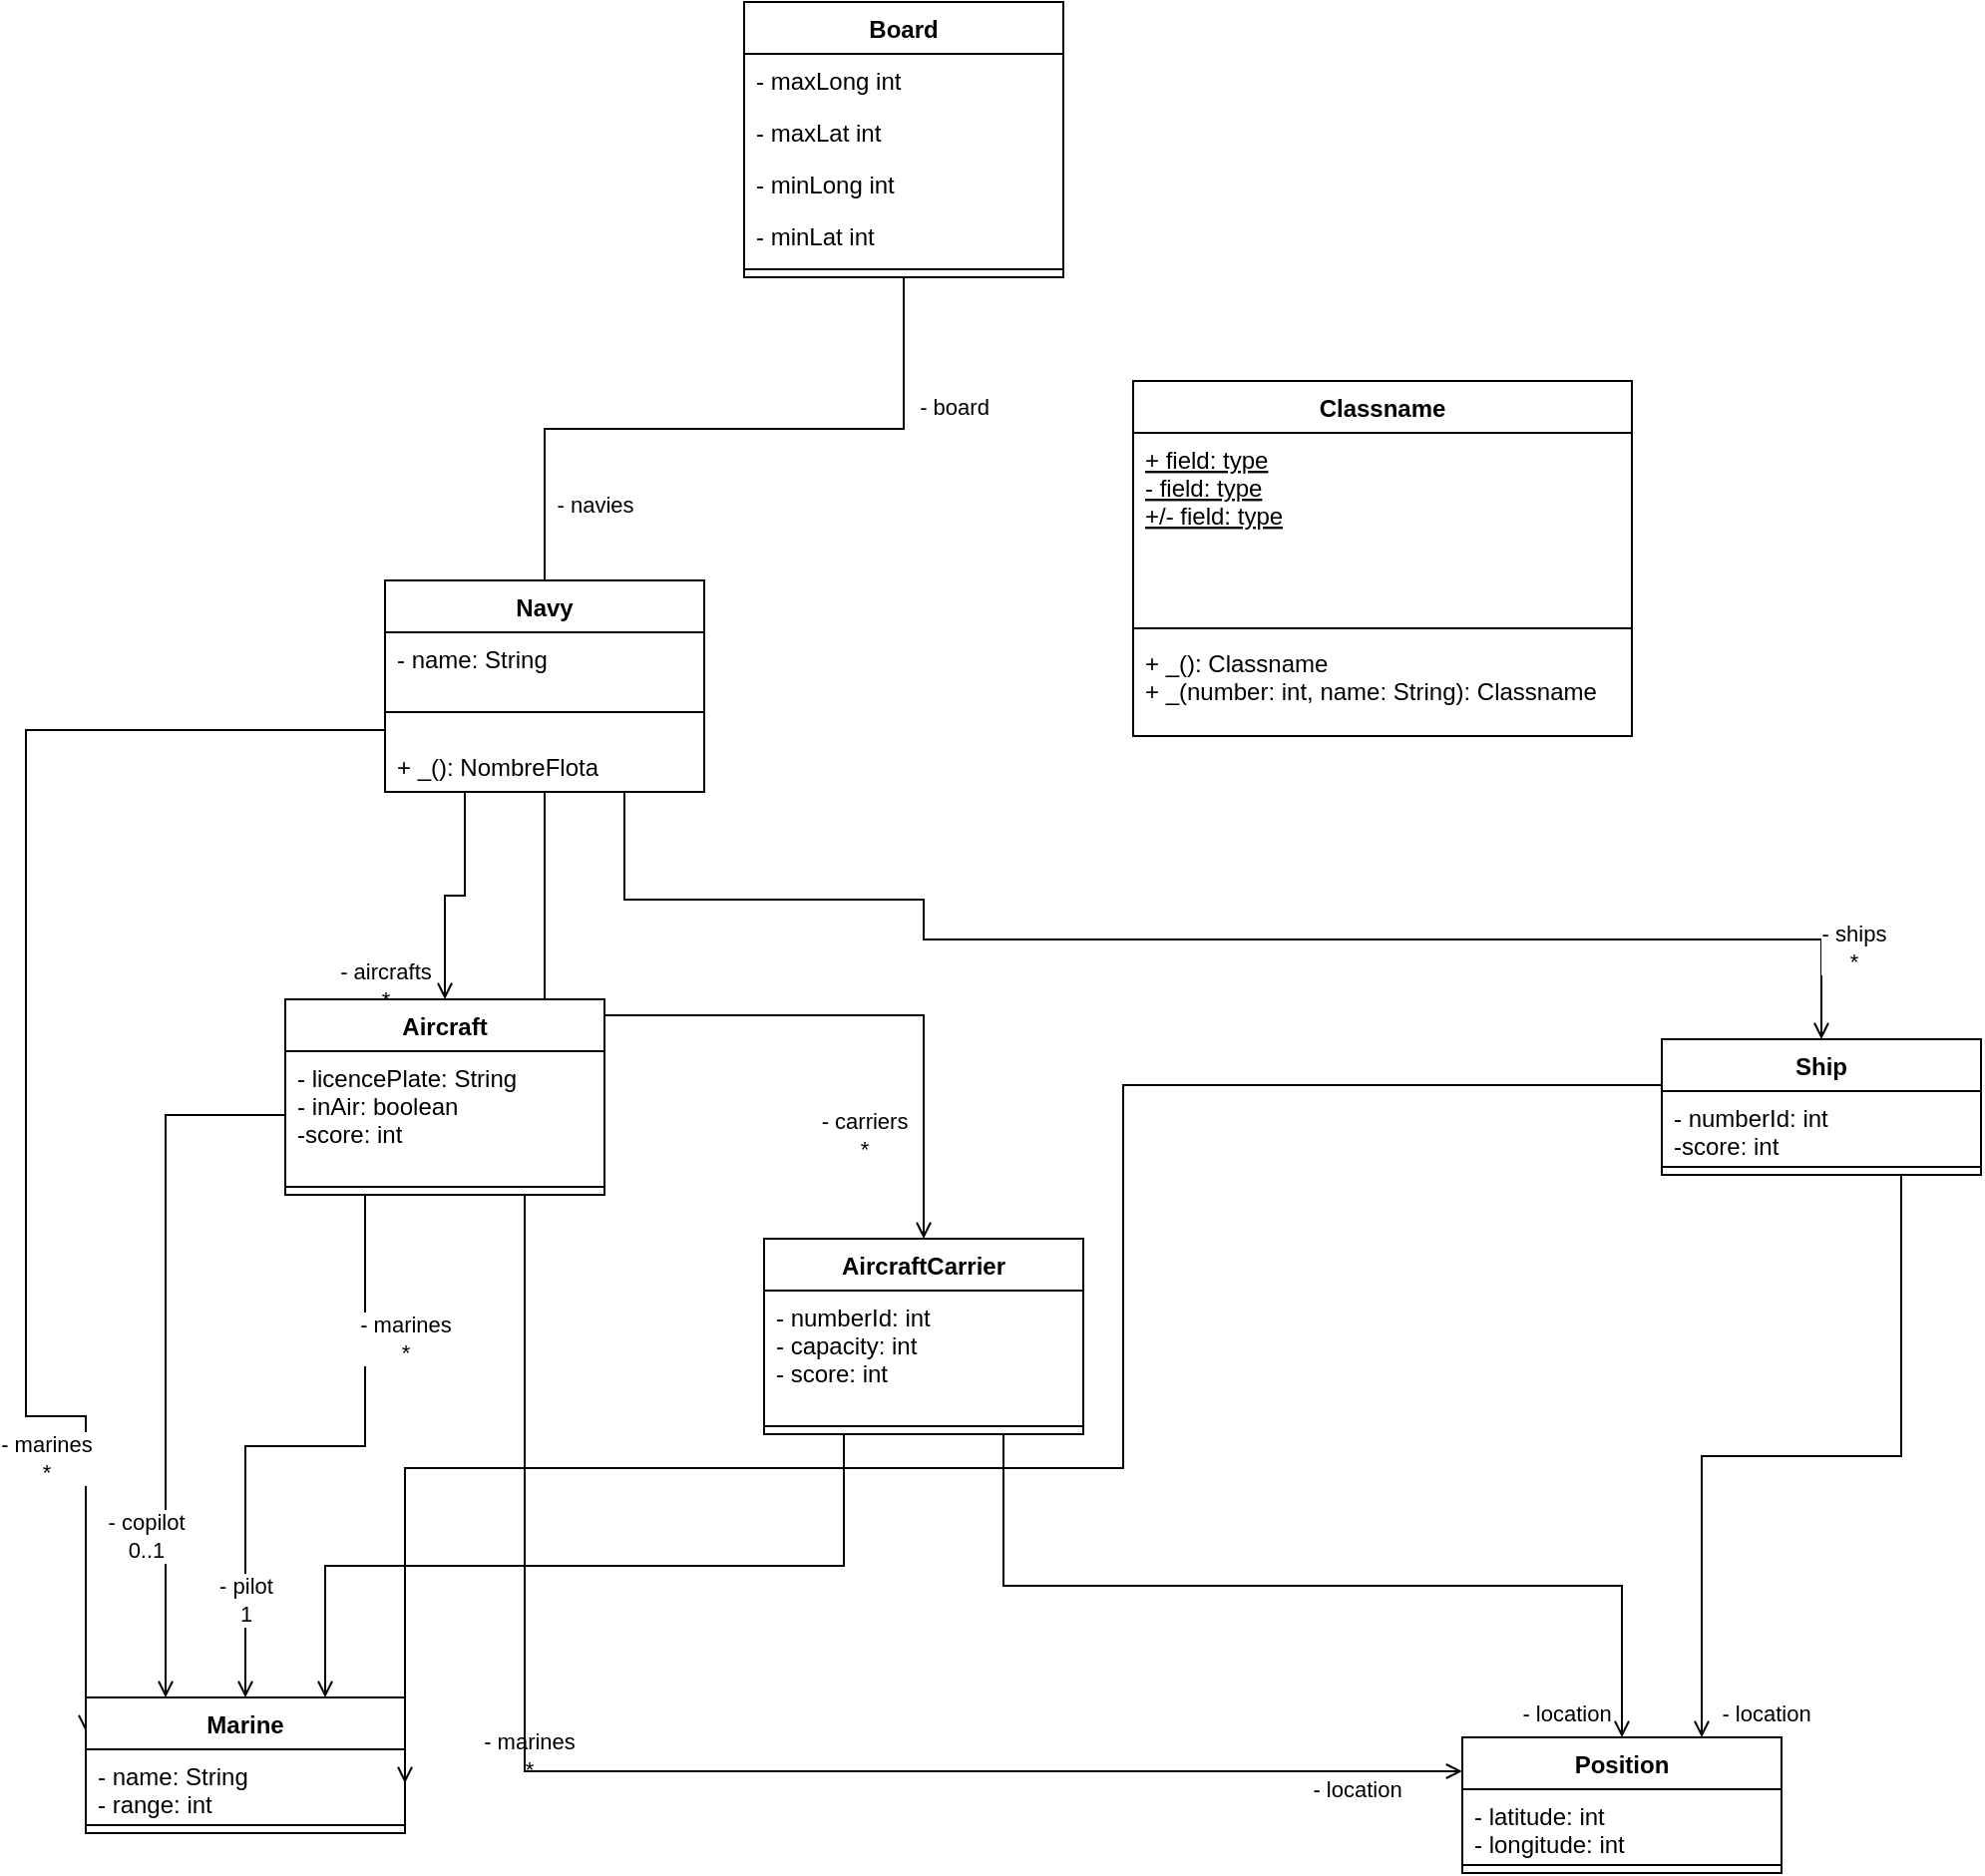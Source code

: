 <mxfile version="14.3.2" type="github"><diagram id="OXaRCkziPNaLzCQjqA52" name="Page-1"><mxGraphModel dx="655" dy="388" grid="1" gridSize="10" guides="1" tooltips="1" connect="1" arrows="1" fold="1" page="1" pageScale="1" pageWidth="850" pageHeight="1100" math="0" shadow="0"><root><mxCell id="0"/><mxCell id="1" parent="0"/><mxCell id="EX3nwgB805JtnYTlp-HN-22" value="- navies" style="edgeStyle=orthogonalEdgeStyle;rounded=0;orthogonalLoop=1;jettySize=auto;html=1;exitX=0.5;exitY=1;exitDx=0;exitDy=0;entryX=0.5;entryY=0;entryDx=0;entryDy=0;endArrow=none;endFill=0;" parent="1" source="EX3nwgB805JtnYTlp-HN-1" target="EX3nwgB805JtnYTlp-HN-5" edge="1"><mxGeometry x="0.767" y="25" relative="1" as="geometry"><mxPoint as="offset"/></mxGeometry></mxCell><mxCell id="EX3nwgB805JtnYTlp-HN-45" value="- board" style="edgeLabel;html=1;align=center;verticalAlign=middle;resizable=0;points=[];" parent="EX3nwgB805JtnYTlp-HN-22" vertex="1" connectable="0"><mxGeometry x="-0.601" y="2" relative="1" as="geometry"><mxPoint x="23" y="-1.5" as="offset"/></mxGeometry></mxCell><mxCell id="EX3nwgB805JtnYTlp-HN-1" value="Board" style="swimlane;fontStyle=1;align=center;verticalAlign=top;childLayout=stackLayout;horizontal=1;startSize=26;horizontalStack=0;resizeParent=1;resizeParentMax=0;resizeLast=0;collapsible=1;marginBottom=0;" parent="1" vertex="1"><mxGeometry x="400" y="30" width="160" height="138" as="geometry"/></mxCell><mxCell id="H1nQLcbFiHUfuyJ7Qbgi-4" value="- maxLong int&#xa;" style="text;strokeColor=none;fillColor=none;align=left;verticalAlign=top;spacingLeft=4;spacingRight=4;overflow=hidden;rotatable=0;points=[[0,0.5],[1,0.5]];portConstraint=eastwest;" vertex="1" parent="EX3nwgB805JtnYTlp-HN-1"><mxGeometry y="26" width="160" height="26" as="geometry"/></mxCell><mxCell id="H1nQLcbFiHUfuyJ7Qbgi-5" value="- maxLat int&#xa;" style="text;strokeColor=none;fillColor=none;align=left;verticalAlign=top;spacingLeft=4;spacingRight=4;overflow=hidden;rotatable=0;points=[[0,0.5],[1,0.5]];portConstraint=eastwest;" vertex="1" parent="EX3nwgB805JtnYTlp-HN-1"><mxGeometry y="52" width="160" height="26" as="geometry"/></mxCell><mxCell id="H1nQLcbFiHUfuyJ7Qbgi-6" value="- minLong int&#xa;" style="text;strokeColor=none;fillColor=none;align=left;verticalAlign=top;spacingLeft=4;spacingRight=4;overflow=hidden;rotatable=0;points=[[0,0.5],[1,0.5]];portConstraint=eastwest;" vertex="1" parent="EX3nwgB805JtnYTlp-HN-1"><mxGeometry y="78" width="160" height="26" as="geometry"/></mxCell><mxCell id="H1nQLcbFiHUfuyJ7Qbgi-7" value="- minLat int&#xa;" style="text;strokeColor=none;fillColor=none;align=left;verticalAlign=top;spacingLeft=4;spacingRight=4;overflow=hidden;rotatable=0;points=[[0,0.5],[1,0.5]];portConstraint=eastwest;" vertex="1" parent="EX3nwgB805JtnYTlp-HN-1"><mxGeometry y="104" width="160" height="26" as="geometry"/></mxCell><mxCell id="EX3nwgB805JtnYTlp-HN-3" value="" style="line;strokeWidth=1;fillColor=none;align=left;verticalAlign=middle;spacingTop=-1;spacingLeft=3;spacingRight=3;rotatable=0;labelPosition=right;points=[];portConstraint=eastwest;" parent="EX3nwgB805JtnYTlp-HN-1" vertex="1"><mxGeometry y="130" width="160" height="8" as="geometry"/></mxCell><mxCell id="EX3nwgB805JtnYTlp-HN-23" style="edgeStyle=orthogonalEdgeStyle;rounded=0;orthogonalLoop=1;jettySize=auto;html=1;exitX=0.25;exitY=1;exitDx=0;exitDy=0;endArrow=open;endFill=0;" parent="1" source="EX3nwgB805JtnYTlp-HN-5" target="EX3nwgB805JtnYTlp-HN-9" edge="1"><mxGeometry relative="1" as="geometry"/></mxCell><mxCell id="EX3nwgB805JtnYTlp-HN-42" value="- aircrafts&lt;br&gt;*" style="edgeLabel;html=1;align=center;verticalAlign=middle;resizable=0;points=[];" parent="EX3nwgB805JtnYTlp-HN-23" vertex="1" connectable="0"><mxGeometry x="0.78" relative="1" as="geometry"><mxPoint x="-30" y="5" as="offset"/></mxGeometry></mxCell><mxCell id="EX3nwgB805JtnYTlp-HN-24" style="edgeStyle=orthogonalEdgeStyle;rounded=0;orthogonalLoop=1;jettySize=auto;html=1;exitX=0.5;exitY=1;exitDx=0;exitDy=0;entryX=0.5;entryY=0;entryDx=0;entryDy=0;endArrow=open;endFill=0;" parent="1" source="EX3nwgB805JtnYTlp-HN-5" target="EX3nwgB805JtnYTlp-HN-13" edge="1"><mxGeometry relative="1" as="geometry"/></mxCell><mxCell id="EX3nwgB805JtnYTlp-HN-43" value="- carriers&lt;br&gt;*" style="edgeLabel;html=1;align=center;verticalAlign=middle;resizable=0;points=[];" parent="EX3nwgB805JtnYTlp-HN-24" vertex="1" connectable="0"><mxGeometry x="0.756" y="-2" relative="1" as="geometry"><mxPoint x="-28" y="-2.0" as="offset"/></mxGeometry></mxCell><mxCell id="EX3nwgB805JtnYTlp-HN-25" style="edgeStyle=orthogonalEdgeStyle;rounded=0;orthogonalLoop=1;jettySize=auto;html=1;exitX=0.75;exitY=1;exitDx=0;exitDy=0;entryX=0.5;entryY=0;entryDx=0;entryDy=0;endArrow=open;endFill=0;" parent="1" source="EX3nwgB805JtnYTlp-HN-5" target="EX3nwgB805JtnYTlp-HN-16" edge="1"><mxGeometry relative="1" as="geometry"><Array as="points"><mxPoint x="465" y="480"/><mxPoint x="490" y="480"/><mxPoint x="490" y="500"/><mxPoint x="730" y="500"/></Array></mxGeometry></mxCell><mxCell id="EX3nwgB805JtnYTlp-HN-44" value="- ships&lt;br&gt;*" style="edgeLabel;html=1;align=center;verticalAlign=middle;resizable=0;points=[];" parent="EX3nwgB805JtnYTlp-HN-25" vertex="1" connectable="0"><mxGeometry x="0.855" y="2" relative="1" as="geometry"><mxPoint x="18" y="6.0" as="offset"/></mxGeometry></mxCell><mxCell id="EX3nwgB805JtnYTlp-HN-26" style="edgeStyle=orthogonalEdgeStyle;rounded=0;orthogonalLoop=1;jettySize=auto;html=1;exitX=0;exitY=0.25;exitDx=0;exitDy=0;entryX=0;entryY=0.25;entryDx=0;entryDy=0;endArrow=open;endFill=0;" parent="1" source="EX3nwgB805JtnYTlp-HN-5" target="EX3nwgB805JtnYTlp-HN-19" edge="1"><mxGeometry relative="1" as="geometry"><Array as="points"><mxPoint x="40" y="395"/><mxPoint x="40" y="739"/></Array></mxGeometry></mxCell><mxCell id="EX3nwgB805JtnYTlp-HN-41" value="- marines&lt;br&gt;*" style="edgeLabel;html=1;align=center;verticalAlign=middle;resizable=0;points=[];" parent="EX3nwgB805JtnYTlp-HN-26" vertex="1" connectable="0"><mxGeometry x="0.906" relative="1" as="geometry"><mxPoint x="222" y="47" as="offset"/></mxGeometry></mxCell><mxCell id="EX3nwgB805JtnYTlp-HN-5" value="Navy" style="swimlane;fontStyle=1;align=center;verticalAlign=top;childLayout=stackLayout;horizontal=1;startSize=26;horizontalStack=0;resizeParent=1;resizeParentMax=0;resizeLast=0;collapsible=1;marginBottom=0;" parent="1" vertex="1"><mxGeometry x="220" y="320" width="160" height="106" as="geometry"/></mxCell><mxCell id="EX3nwgB805JtnYTlp-HN-6" value="- name: String" style="text;strokeColor=none;fillColor=none;align=left;verticalAlign=top;spacingLeft=4;spacingRight=4;overflow=hidden;rotatable=0;points=[[0,0.5],[1,0.5]];portConstraint=eastwest;" parent="EX3nwgB805JtnYTlp-HN-5" vertex="1"><mxGeometry y="26" width="160" height="26" as="geometry"/></mxCell><mxCell id="EX3nwgB805JtnYTlp-HN-7" value="" style="line;strokeWidth=1;fillColor=none;align=left;verticalAlign=middle;spacingTop=-1;spacingLeft=3;spacingRight=3;rotatable=0;labelPosition=right;points=[];portConstraint=eastwest;" parent="EX3nwgB805JtnYTlp-HN-5" vertex="1"><mxGeometry y="52" width="160" height="28" as="geometry"/></mxCell><mxCell id="H1nQLcbFiHUfuyJ7Qbgi-3" value="+ _(): NombreFlota" style="text;strokeColor=none;fillColor=none;align=left;verticalAlign=top;spacingLeft=4;spacingRight=4;overflow=hidden;rotatable=0;points=[[0,0.5],[1,0.5]];portConstraint=eastwest;" vertex="1" parent="EX3nwgB805JtnYTlp-HN-5"><mxGeometry y="80" width="160" height="26" as="geometry"/></mxCell><mxCell id="EX3nwgB805JtnYTlp-HN-33" style="edgeStyle=orthogonalEdgeStyle;rounded=0;orthogonalLoop=1;jettySize=auto;html=1;exitX=0.75;exitY=1;exitDx=0;exitDy=0;entryX=0;entryY=0.25;entryDx=0;entryDy=0;endArrow=open;endFill=0;" parent="1" source="EX3nwgB805JtnYTlp-HN-9" target="EX3nwgB805JtnYTlp-HN-27" edge="1"><mxGeometry relative="1" as="geometry"/></mxCell><mxCell id="Ea-8n1NFaPIlI_vN2Rj3-3" value="- location" style="edgeLabel;html=1;align=center;verticalAlign=middle;resizable=0;points=[];" parent="EX3nwgB805JtnYTlp-HN-33" vertex="1" connectable="0"><mxGeometry x="0.861" y="1" relative="1" as="geometry"><mxPoint y="10" as="offset"/></mxGeometry></mxCell><mxCell id="EX3nwgB805JtnYTlp-HN-39" style="edgeStyle=orthogonalEdgeStyle;rounded=0;orthogonalLoop=1;jettySize=auto;html=1;entryX=0.5;entryY=0;entryDx=0;entryDy=0;endArrow=open;endFill=0;exitX=0.25;exitY=1;exitDx=0;exitDy=0;" parent="1" target="EX3nwgB805JtnYTlp-HN-19" edge="1" source="EX3nwgB805JtnYTlp-HN-9"><mxGeometry relative="1" as="geometry"><mxPoint x="190" y="630" as="sourcePoint"/></mxGeometry></mxCell><mxCell id="EX3nwgB805JtnYTlp-HN-9" value="Aircraft" style="swimlane;fontStyle=1;align=center;verticalAlign=top;childLayout=stackLayout;horizontal=1;startSize=26;horizontalStack=0;resizeParent=1;resizeParentMax=0;resizeLast=0;collapsible=1;marginBottom=0;" parent="1" vertex="1"><mxGeometry x="170" y="530" width="160" height="98" as="geometry"/></mxCell><mxCell id="EX3nwgB805JtnYTlp-HN-10" value="- licencePlate: String&#xa;- inAir: boolean&#xa;-score: int" style="text;strokeColor=none;fillColor=none;align=left;verticalAlign=top;spacingLeft=4;spacingRight=4;overflow=hidden;rotatable=0;points=[[0,0.5],[1,0.5]];portConstraint=eastwest;" parent="EX3nwgB805JtnYTlp-HN-9" vertex="1"><mxGeometry y="26" width="160" height="64" as="geometry"/></mxCell><mxCell id="EX3nwgB805JtnYTlp-HN-11" value="" style="line;strokeWidth=1;fillColor=none;align=left;verticalAlign=middle;spacingTop=-1;spacingLeft=3;spacingRight=3;rotatable=0;labelPosition=right;points=[];portConstraint=eastwest;" parent="EX3nwgB805JtnYTlp-HN-9" vertex="1"><mxGeometry y="90" width="160" height="8" as="geometry"/></mxCell><mxCell id="EX3nwgB805JtnYTlp-HN-31" style="edgeStyle=orthogonalEdgeStyle;rounded=0;orthogonalLoop=1;jettySize=auto;html=1;exitX=0.75;exitY=1;exitDx=0;exitDy=0;endArrow=open;endFill=0;" parent="1" source="EX3nwgB805JtnYTlp-HN-13" target="EX3nwgB805JtnYTlp-HN-27" edge="1"><mxGeometry relative="1" as="geometry"/></mxCell><mxCell id="EX3nwgB805JtnYTlp-HN-35" style="edgeStyle=orthogonalEdgeStyle;rounded=0;orthogonalLoop=1;jettySize=auto;html=1;exitX=0.25;exitY=1;exitDx=0;exitDy=0;entryX=0.75;entryY=0;entryDx=0;entryDy=0;endArrow=open;endFill=0;" parent="1" source="EX3nwgB805JtnYTlp-HN-13" target="EX3nwgB805JtnYTlp-HN-19" edge="1"><mxGeometry relative="1" as="geometry"/></mxCell><mxCell id="EX3nwgB805JtnYTlp-HN-13" value="AircraftCarrier&#xa;" style="swimlane;fontStyle=1;align=center;verticalAlign=top;childLayout=stackLayout;horizontal=1;startSize=26;horizontalStack=0;resizeParent=1;resizeParentMax=0;resizeLast=0;collapsible=1;marginBottom=0;" parent="1" vertex="1"><mxGeometry x="410" y="650" width="160" height="98" as="geometry"/></mxCell><mxCell id="EX3nwgB805JtnYTlp-HN-14" value="- numberId: int&#xa;- capacity: int&#xa;- score: int" style="text;strokeColor=none;fillColor=none;align=left;verticalAlign=top;spacingLeft=4;spacingRight=4;overflow=hidden;rotatable=0;points=[[0,0.5],[1,0.5]];portConstraint=eastwest;" parent="EX3nwgB805JtnYTlp-HN-13" vertex="1"><mxGeometry y="26" width="160" height="64" as="geometry"/></mxCell><mxCell id="EX3nwgB805JtnYTlp-HN-15" value="" style="line;strokeWidth=1;fillColor=none;align=left;verticalAlign=middle;spacingTop=-1;spacingLeft=3;spacingRight=3;rotatable=0;labelPosition=right;points=[];portConstraint=eastwest;" parent="EX3nwgB805JtnYTlp-HN-13" vertex="1"><mxGeometry y="90" width="160" height="8" as="geometry"/></mxCell><mxCell id="EX3nwgB805JtnYTlp-HN-30" style="edgeStyle=orthogonalEdgeStyle;rounded=0;orthogonalLoop=1;jettySize=auto;html=1;exitX=0.75;exitY=1;exitDx=0;exitDy=0;entryX=0.75;entryY=0;entryDx=0;entryDy=0;endArrow=open;endFill=0;" parent="1" source="EX3nwgB805JtnYTlp-HN-16" target="EX3nwgB805JtnYTlp-HN-27" edge="1"><mxGeometry relative="1" as="geometry"/></mxCell><mxCell id="EX3nwgB805JtnYTlp-HN-16" value="Ship" style="swimlane;fontStyle=1;align=center;verticalAlign=top;childLayout=stackLayout;horizontal=1;startSize=26;horizontalStack=0;resizeParent=1;resizeParentMax=0;resizeLast=0;collapsible=1;marginBottom=0;" parent="1" vertex="1"><mxGeometry x="860" y="550" width="160" height="68" as="geometry"/></mxCell><mxCell id="EX3nwgB805JtnYTlp-HN-17" value="- numberId: int&#xa;-score: int" style="text;strokeColor=none;fillColor=none;align=left;verticalAlign=top;spacingLeft=4;spacingRight=4;overflow=hidden;rotatable=0;points=[[0,0.5],[1,0.5]];portConstraint=eastwest;" parent="EX3nwgB805JtnYTlp-HN-16" vertex="1"><mxGeometry y="26" width="160" height="34" as="geometry"/></mxCell><mxCell id="EX3nwgB805JtnYTlp-HN-18" value="" style="line;strokeWidth=1;fillColor=none;align=left;verticalAlign=middle;spacingTop=-1;spacingLeft=3;spacingRight=3;rotatable=0;labelPosition=right;points=[];portConstraint=eastwest;" parent="EX3nwgB805JtnYTlp-HN-16" vertex="1"><mxGeometry y="60" width="160" height="8" as="geometry"/></mxCell><mxCell id="EX3nwgB805JtnYTlp-HN-19" value="Marine" style="swimlane;fontStyle=1;align=center;verticalAlign=top;childLayout=stackLayout;horizontal=1;startSize=26;horizontalStack=0;resizeParent=1;resizeParentMax=0;resizeLast=0;collapsible=1;marginBottom=0;" parent="1" vertex="1"><mxGeometry x="70" y="880" width="160" height="68" as="geometry"/></mxCell><mxCell id="EX3nwgB805JtnYTlp-HN-20" value="- name: String&#xa;- range: int" style="text;strokeColor=none;fillColor=none;align=left;verticalAlign=top;spacingLeft=4;spacingRight=4;overflow=hidden;rotatable=0;points=[[0,0.5],[1,0.5]];portConstraint=eastwest;" parent="EX3nwgB805JtnYTlp-HN-19" vertex="1"><mxGeometry y="26" width="160" height="34" as="geometry"/></mxCell><mxCell id="EX3nwgB805JtnYTlp-HN-21" value="" style="line;strokeWidth=1;fillColor=none;align=left;verticalAlign=middle;spacingTop=-1;spacingLeft=3;spacingRight=3;rotatable=0;labelPosition=right;points=[];portConstraint=eastwest;" parent="EX3nwgB805JtnYTlp-HN-19" vertex="1"><mxGeometry y="60" width="160" height="8" as="geometry"/></mxCell><mxCell id="EX3nwgB805JtnYTlp-HN-27" value="Position" style="swimlane;fontStyle=1;align=center;verticalAlign=top;childLayout=stackLayout;horizontal=1;startSize=26;horizontalStack=0;resizeParent=1;resizeParentMax=0;resizeLast=0;collapsible=1;marginBottom=0;" parent="1" vertex="1"><mxGeometry x="760" y="900" width="160" height="68" as="geometry"/></mxCell><mxCell id="EX3nwgB805JtnYTlp-HN-28" value="- latitude: int&#xa;- longitude: int" style="text;strokeColor=none;fillColor=none;align=left;verticalAlign=top;spacingLeft=4;spacingRight=4;overflow=hidden;rotatable=0;points=[[0,0.5],[1,0.5]];portConstraint=eastwest;" parent="EX3nwgB805JtnYTlp-HN-27" vertex="1"><mxGeometry y="26" width="160" height="34" as="geometry"/></mxCell><mxCell id="EX3nwgB805JtnYTlp-HN-29" value="" style="line;strokeWidth=1;fillColor=none;align=left;verticalAlign=middle;spacingTop=-1;spacingLeft=3;spacingRight=3;rotatable=0;labelPosition=right;points=[];portConstraint=eastwest;" parent="EX3nwgB805JtnYTlp-HN-27" vertex="1"><mxGeometry y="60" width="160" height="8" as="geometry"/></mxCell><mxCell id="EX3nwgB805JtnYTlp-HN-38" style="edgeStyle=orthogonalEdgeStyle;rounded=0;orthogonalLoop=1;jettySize=auto;html=1;entryX=1;entryY=0.5;entryDx=0;entryDy=0;endArrow=open;endFill=0;exitX=0;exitY=0.5;exitDx=0;exitDy=0;" parent="1" source="EX3nwgB805JtnYTlp-HN-17" target="EX3nwgB805JtnYTlp-HN-20" edge="1"><mxGeometry relative="1" as="geometry"><mxPoint x="630" y="560" as="sourcePoint"/><Array as="points"><mxPoint x="590" y="573"/><mxPoint x="590" y="765"/></Array></mxGeometry></mxCell><mxCell id="EX3nwgB805JtnYTlp-HN-40" style="edgeStyle=orthogonalEdgeStyle;rounded=0;orthogonalLoop=1;jettySize=auto;html=1;exitX=0;exitY=0.5;exitDx=0;exitDy=0;entryX=0.25;entryY=0;entryDx=0;entryDy=0;endArrow=open;endFill=0;" parent="1" source="EX3nwgB805JtnYTlp-HN-10" target="EX3nwgB805JtnYTlp-HN-19" edge="1"><mxGeometry relative="1" as="geometry"/></mxCell><mxCell id="EX3nwgB805JtnYTlp-HN-46" value="- pilot&lt;br&gt;1" style="edgeLabel;html=1;align=center;verticalAlign=middle;resizable=0;points=[];" parent="EX3nwgB805JtnYTlp-HN-40" vertex="1" connectable="0"><mxGeometry x="0.773" y="-2" relative="1" as="geometry"><mxPoint x="42" y="-9" as="offset"/></mxGeometry></mxCell><mxCell id="EX3nwgB805JtnYTlp-HN-47" value="- copilot&lt;br&gt;0..1" style="edgeLabel;html=1;align=center;verticalAlign=middle;resizable=0;points=[];" parent="EX3nwgB805JtnYTlp-HN-40" vertex="1" connectable="0"><mxGeometry x="0.349" relative="1" as="geometry"><mxPoint x="-10" y="33" as="offset"/></mxGeometry></mxCell><mxCell id="Ea-8n1NFaPIlI_vN2Rj3-1" value="- marines&lt;br&gt;*" style="edgeLabel;html=1;align=center;verticalAlign=middle;resizable=0;points=[];" parent="1" vertex="1" connectable="0"><mxGeometry x="50" y="760" as="geometry"/></mxCell><mxCell id="Ea-8n1NFaPIlI_vN2Rj3-2" value="- marines&lt;br&gt;*" style="edgeLabel;html=1;align=center;verticalAlign=middle;resizable=0;points=[];" parent="1" vertex="1" connectable="0"><mxGeometry x="230" y="700" as="geometry"/></mxCell><mxCell id="Ea-8n1NFaPIlI_vN2Rj3-4" value="- location" style="edgeLabel;html=1;align=center;verticalAlign=middle;resizable=0;points=[];" parent="1" vertex="1" connectable="0"><mxGeometry x="740" y="934" as="geometry"><mxPoint x="72" y="-46" as="offset"/></mxGeometry></mxCell><mxCell id="Ea-8n1NFaPIlI_vN2Rj3-5" value="- location" style="edgeLabel;html=1;align=center;verticalAlign=middle;resizable=0;points=[];" parent="1" vertex="1" connectable="0"><mxGeometry x="840" y="934" as="geometry"><mxPoint x="72" y="-46" as="offset"/></mxGeometry></mxCell><mxCell id="88-wffrdqcaC2duHV7RH-1" value="Classname" style="swimlane;fontStyle=1;align=center;verticalAlign=top;childLayout=stackLayout;horizontal=1;startSize=26;horizontalStack=0;resizeParent=1;resizeParentMax=0;resizeLast=0;collapsible=1;marginBottom=0;" parent="1" vertex="1"><mxGeometry x="595" y="220" width="250" height="178" as="geometry"/></mxCell><mxCell id="88-wffrdqcaC2duHV7RH-2" value="+ field: type&#xa;- field: type&#xa;+/- field: type" style="text;strokeColor=none;fillColor=none;align=left;verticalAlign=top;spacingLeft=4;spacingRight=4;overflow=hidden;rotatable=0;points=[[0,0.5],[1,0.5]];portConstraint=eastwest;fontStyle=4" parent="88-wffrdqcaC2duHV7RH-1" vertex="1"><mxGeometry y="26" width="250" height="94" as="geometry"/></mxCell><mxCell id="88-wffrdqcaC2duHV7RH-3" value="" style="line;strokeWidth=1;fillColor=none;align=left;verticalAlign=middle;spacingTop=-1;spacingLeft=3;spacingRight=3;rotatable=0;labelPosition=right;points=[];portConstraint=eastwest;" parent="88-wffrdqcaC2duHV7RH-1" vertex="1"><mxGeometry y="120" width="250" height="8" as="geometry"/></mxCell><mxCell id="88-wffrdqcaC2duHV7RH-4" value="+ _(): Classname&#xa;+ _(number: int, name: String): Classname" style="text;strokeColor=none;fillColor=none;align=left;verticalAlign=top;spacingLeft=4;spacingRight=4;overflow=hidden;rotatable=0;points=[[0,0.5],[1,0.5]];portConstraint=eastwest;" parent="88-wffrdqcaC2duHV7RH-1" vertex="1"><mxGeometry y="128" width="250" height="50" as="geometry"/></mxCell></root></mxGraphModel></diagram></mxfile>